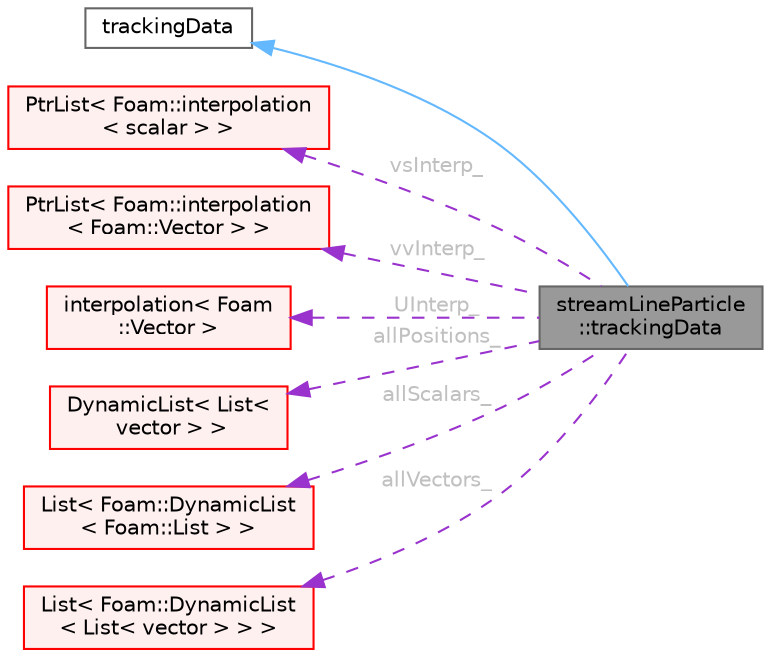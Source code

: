 digraph "streamLineParticle::trackingData"
{
 // LATEX_PDF_SIZE
  bgcolor="transparent";
  edge [fontname=Helvetica,fontsize=10,labelfontname=Helvetica,labelfontsize=10];
  node [fontname=Helvetica,fontsize=10,shape=box,height=0.2,width=0.4];
  rankdir="LR";
  Node1 [id="Node000001",label="streamLineParticle\l::trackingData",height=0.2,width=0.4,color="gray40", fillcolor="grey60", style="filled", fontcolor="black",tooltip=" "];
  Node2 -> Node1 [id="edge1_Node000001_Node000002",dir="back",color="steelblue1",style="solid",tooltip=" "];
  Node2 [id="Node000002",label="trackingData",height=0.2,width=0.4,color="gray40", fillcolor="white", style="filled",URL="$classFoam_1_1particle_1_1trackingData.html",tooltip=" "];
  Node3 -> Node1 [id="edge2_Node000001_Node000003",dir="back",color="darkorchid3",style="dashed",tooltip=" ",label=" vsInterp_",fontcolor="grey" ];
  Node3 [id="Node000003",label="PtrList\< Foam::interpolation\l\< scalar \> \>",height=0.2,width=0.4,color="red", fillcolor="#FFF0F0", style="filled",URL="$classFoam_1_1PtrList.html",tooltip=" "];
  Node7 -> Node1 [id="edge3_Node000001_Node000007",dir="back",color="darkorchid3",style="dashed",tooltip=" ",label=" vvInterp_",fontcolor="grey" ];
  Node7 [id="Node000007",label="PtrList\< Foam::interpolation\l\< Foam::Vector \> \>",height=0.2,width=0.4,color="red", fillcolor="#FFF0F0", style="filled",URL="$classFoam_1_1PtrList.html",tooltip=" "];
  Node9 -> Node1 [id="edge4_Node000001_Node000009",dir="back",color="darkorchid3",style="dashed",tooltip=" ",label=" UInterp_",fontcolor="grey" ];
  Node9 [id="Node000009",label="interpolation\< Foam\l::Vector \>",height=0.2,width=0.4,color="red", fillcolor="#FFF0F0", style="filled",URL="$classFoam_1_1interpolation.html",tooltip=" "];
  Node39 -> Node1 [id="edge5_Node000001_Node000039",dir="back",color="darkorchid3",style="dashed",tooltip=" ",label=" allPositions_",fontcolor="grey" ];
  Node39 [id="Node000039",label="DynamicList\< List\<\l vector \> \>",height=0.2,width=0.4,color="red", fillcolor="#FFF0F0", style="filled",URL="$classFoam_1_1DynamicList.html",tooltip=" "];
  Node43 -> Node1 [id="edge6_Node000001_Node000043",dir="back",color="darkorchid3",style="dashed",tooltip=" ",label=" allScalars_",fontcolor="grey" ];
  Node43 [id="Node000043",label="List\< Foam::DynamicList\l\< Foam::List \> \>",height=0.2,width=0.4,color="red", fillcolor="#FFF0F0", style="filled",URL="$classFoam_1_1List.html",tooltip=" "];
  Node45 -> Node1 [id="edge7_Node000001_Node000045",dir="back",color="darkorchid3",style="dashed",tooltip=" ",label=" allVectors_",fontcolor="grey" ];
  Node45 [id="Node000045",label="List\< Foam::DynamicList\l\< List\< vector \> \> \>",height=0.2,width=0.4,color="red", fillcolor="#FFF0F0", style="filled",URL="$classFoam_1_1List.html",tooltip=" "];
}
